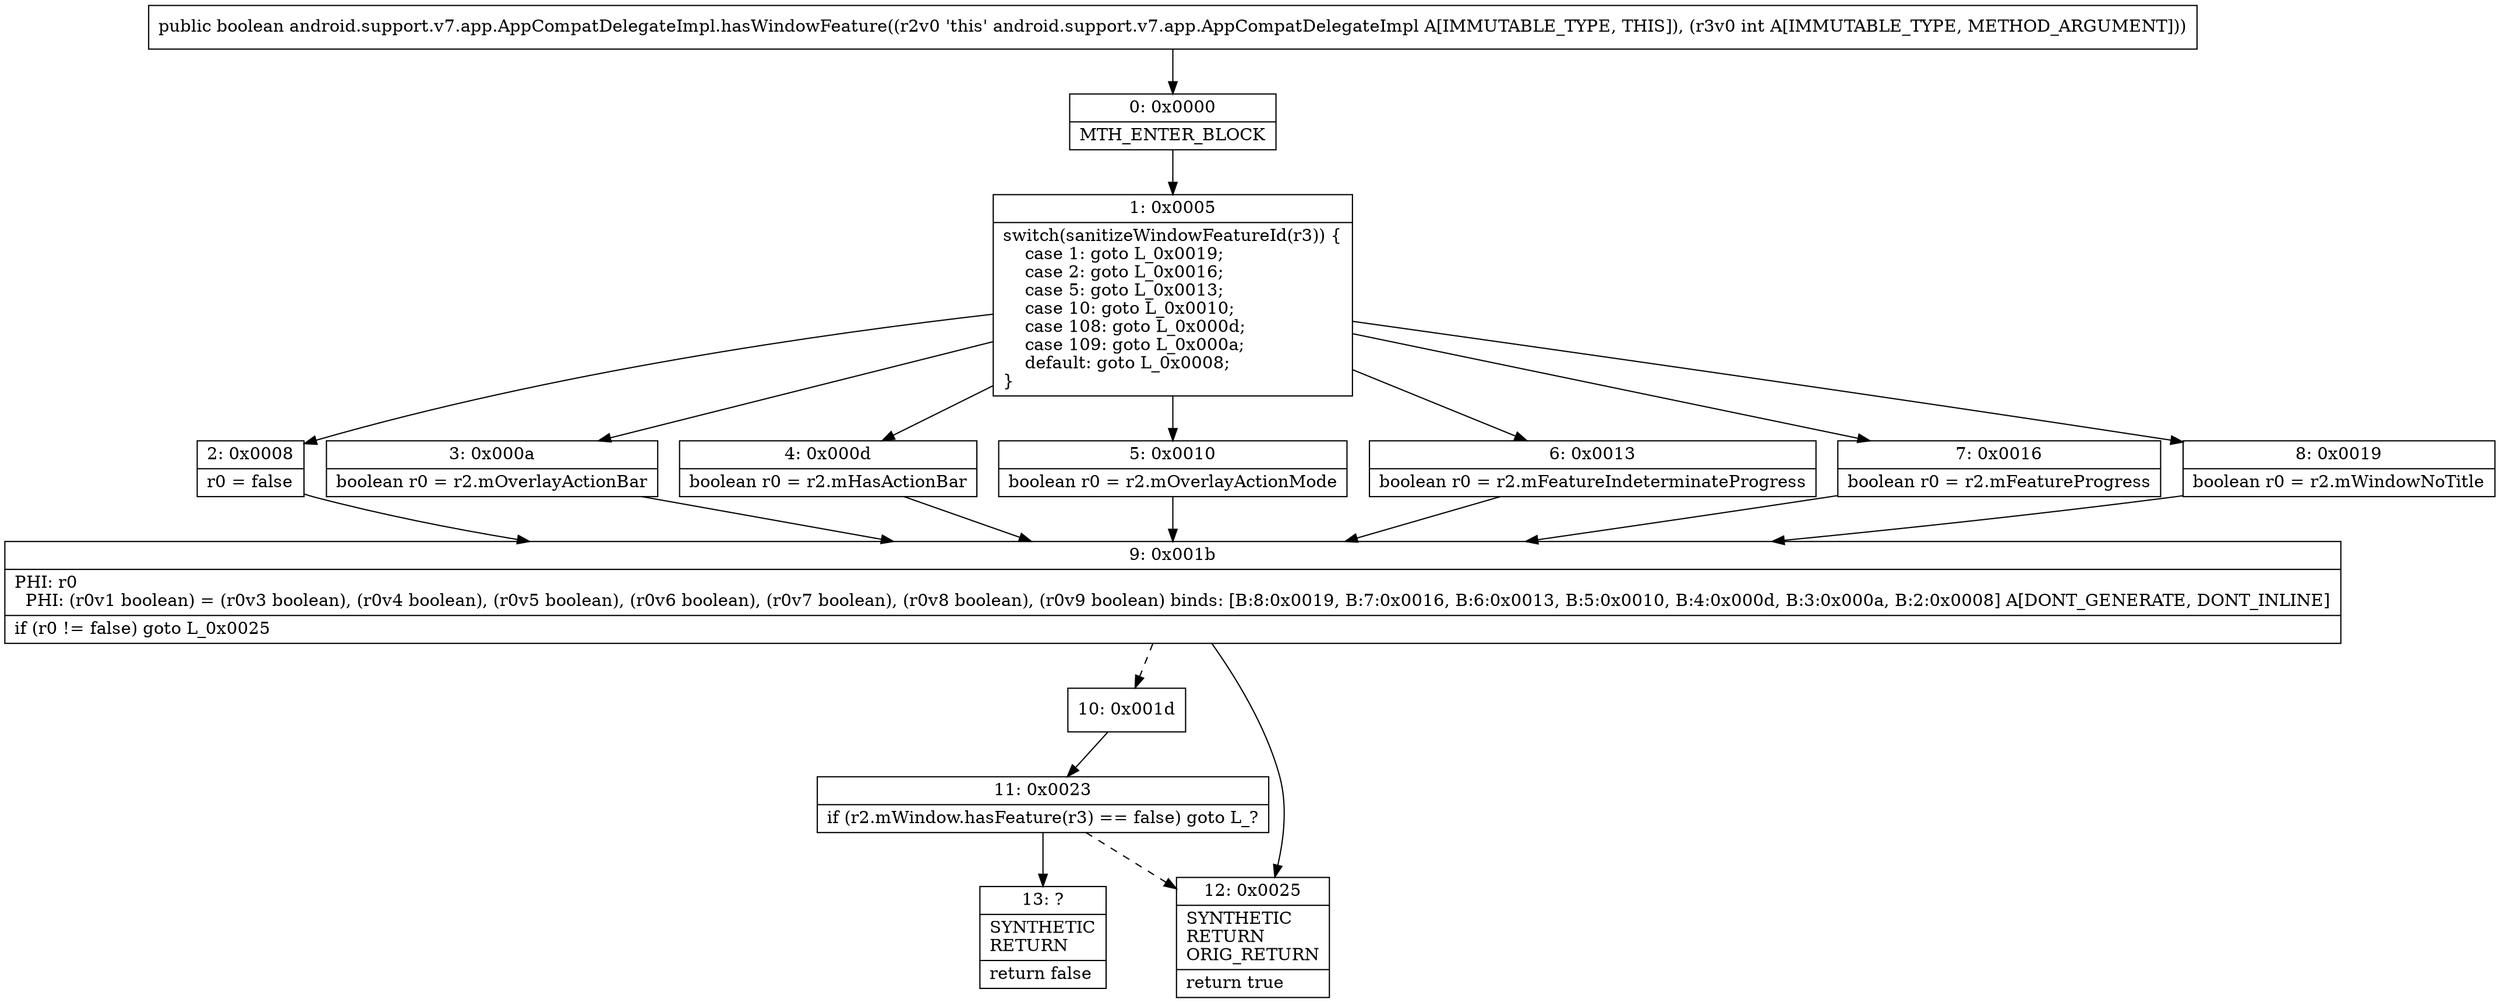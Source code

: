 digraph "CFG forandroid.support.v7.app.AppCompatDelegateImpl.hasWindowFeature(I)Z" {
Node_0 [shape=record,label="{0\:\ 0x0000|MTH_ENTER_BLOCK\l}"];
Node_1 [shape=record,label="{1\:\ 0x0005|switch(sanitizeWindowFeatureId(r3)) \{\l    case 1: goto L_0x0019;\l    case 2: goto L_0x0016;\l    case 5: goto L_0x0013;\l    case 10: goto L_0x0010;\l    case 108: goto L_0x000d;\l    case 109: goto L_0x000a;\l    default: goto L_0x0008;\l\}\l}"];
Node_2 [shape=record,label="{2\:\ 0x0008|r0 = false\l}"];
Node_3 [shape=record,label="{3\:\ 0x000a|boolean r0 = r2.mOverlayActionBar\l}"];
Node_4 [shape=record,label="{4\:\ 0x000d|boolean r0 = r2.mHasActionBar\l}"];
Node_5 [shape=record,label="{5\:\ 0x0010|boolean r0 = r2.mOverlayActionMode\l}"];
Node_6 [shape=record,label="{6\:\ 0x0013|boolean r0 = r2.mFeatureIndeterminateProgress\l}"];
Node_7 [shape=record,label="{7\:\ 0x0016|boolean r0 = r2.mFeatureProgress\l}"];
Node_8 [shape=record,label="{8\:\ 0x0019|boolean r0 = r2.mWindowNoTitle\l}"];
Node_9 [shape=record,label="{9\:\ 0x001b|PHI: r0 \l  PHI: (r0v1 boolean) = (r0v3 boolean), (r0v4 boolean), (r0v5 boolean), (r0v6 boolean), (r0v7 boolean), (r0v8 boolean), (r0v9 boolean) binds: [B:8:0x0019, B:7:0x0016, B:6:0x0013, B:5:0x0010, B:4:0x000d, B:3:0x000a, B:2:0x0008] A[DONT_GENERATE, DONT_INLINE]\l|if (r0 != false) goto L_0x0025\l}"];
Node_10 [shape=record,label="{10\:\ 0x001d}"];
Node_11 [shape=record,label="{11\:\ 0x0023|if (r2.mWindow.hasFeature(r3) == false) goto L_?\l}"];
Node_12 [shape=record,label="{12\:\ 0x0025|SYNTHETIC\lRETURN\lORIG_RETURN\l|return true\l}"];
Node_13 [shape=record,label="{13\:\ ?|SYNTHETIC\lRETURN\l|return false\l}"];
MethodNode[shape=record,label="{public boolean android.support.v7.app.AppCompatDelegateImpl.hasWindowFeature((r2v0 'this' android.support.v7.app.AppCompatDelegateImpl A[IMMUTABLE_TYPE, THIS]), (r3v0 int A[IMMUTABLE_TYPE, METHOD_ARGUMENT])) }"];
MethodNode -> Node_0;
Node_0 -> Node_1;
Node_1 -> Node_2;
Node_1 -> Node_3;
Node_1 -> Node_4;
Node_1 -> Node_5;
Node_1 -> Node_6;
Node_1 -> Node_7;
Node_1 -> Node_8;
Node_2 -> Node_9;
Node_3 -> Node_9;
Node_4 -> Node_9;
Node_5 -> Node_9;
Node_6 -> Node_9;
Node_7 -> Node_9;
Node_8 -> Node_9;
Node_9 -> Node_10[style=dashed];
Node_9 -> Node_12;
Node_10 -> Node_11;
Node_11 -> Node_12[style=dashed];
Node_11 -> Node_13;
}


